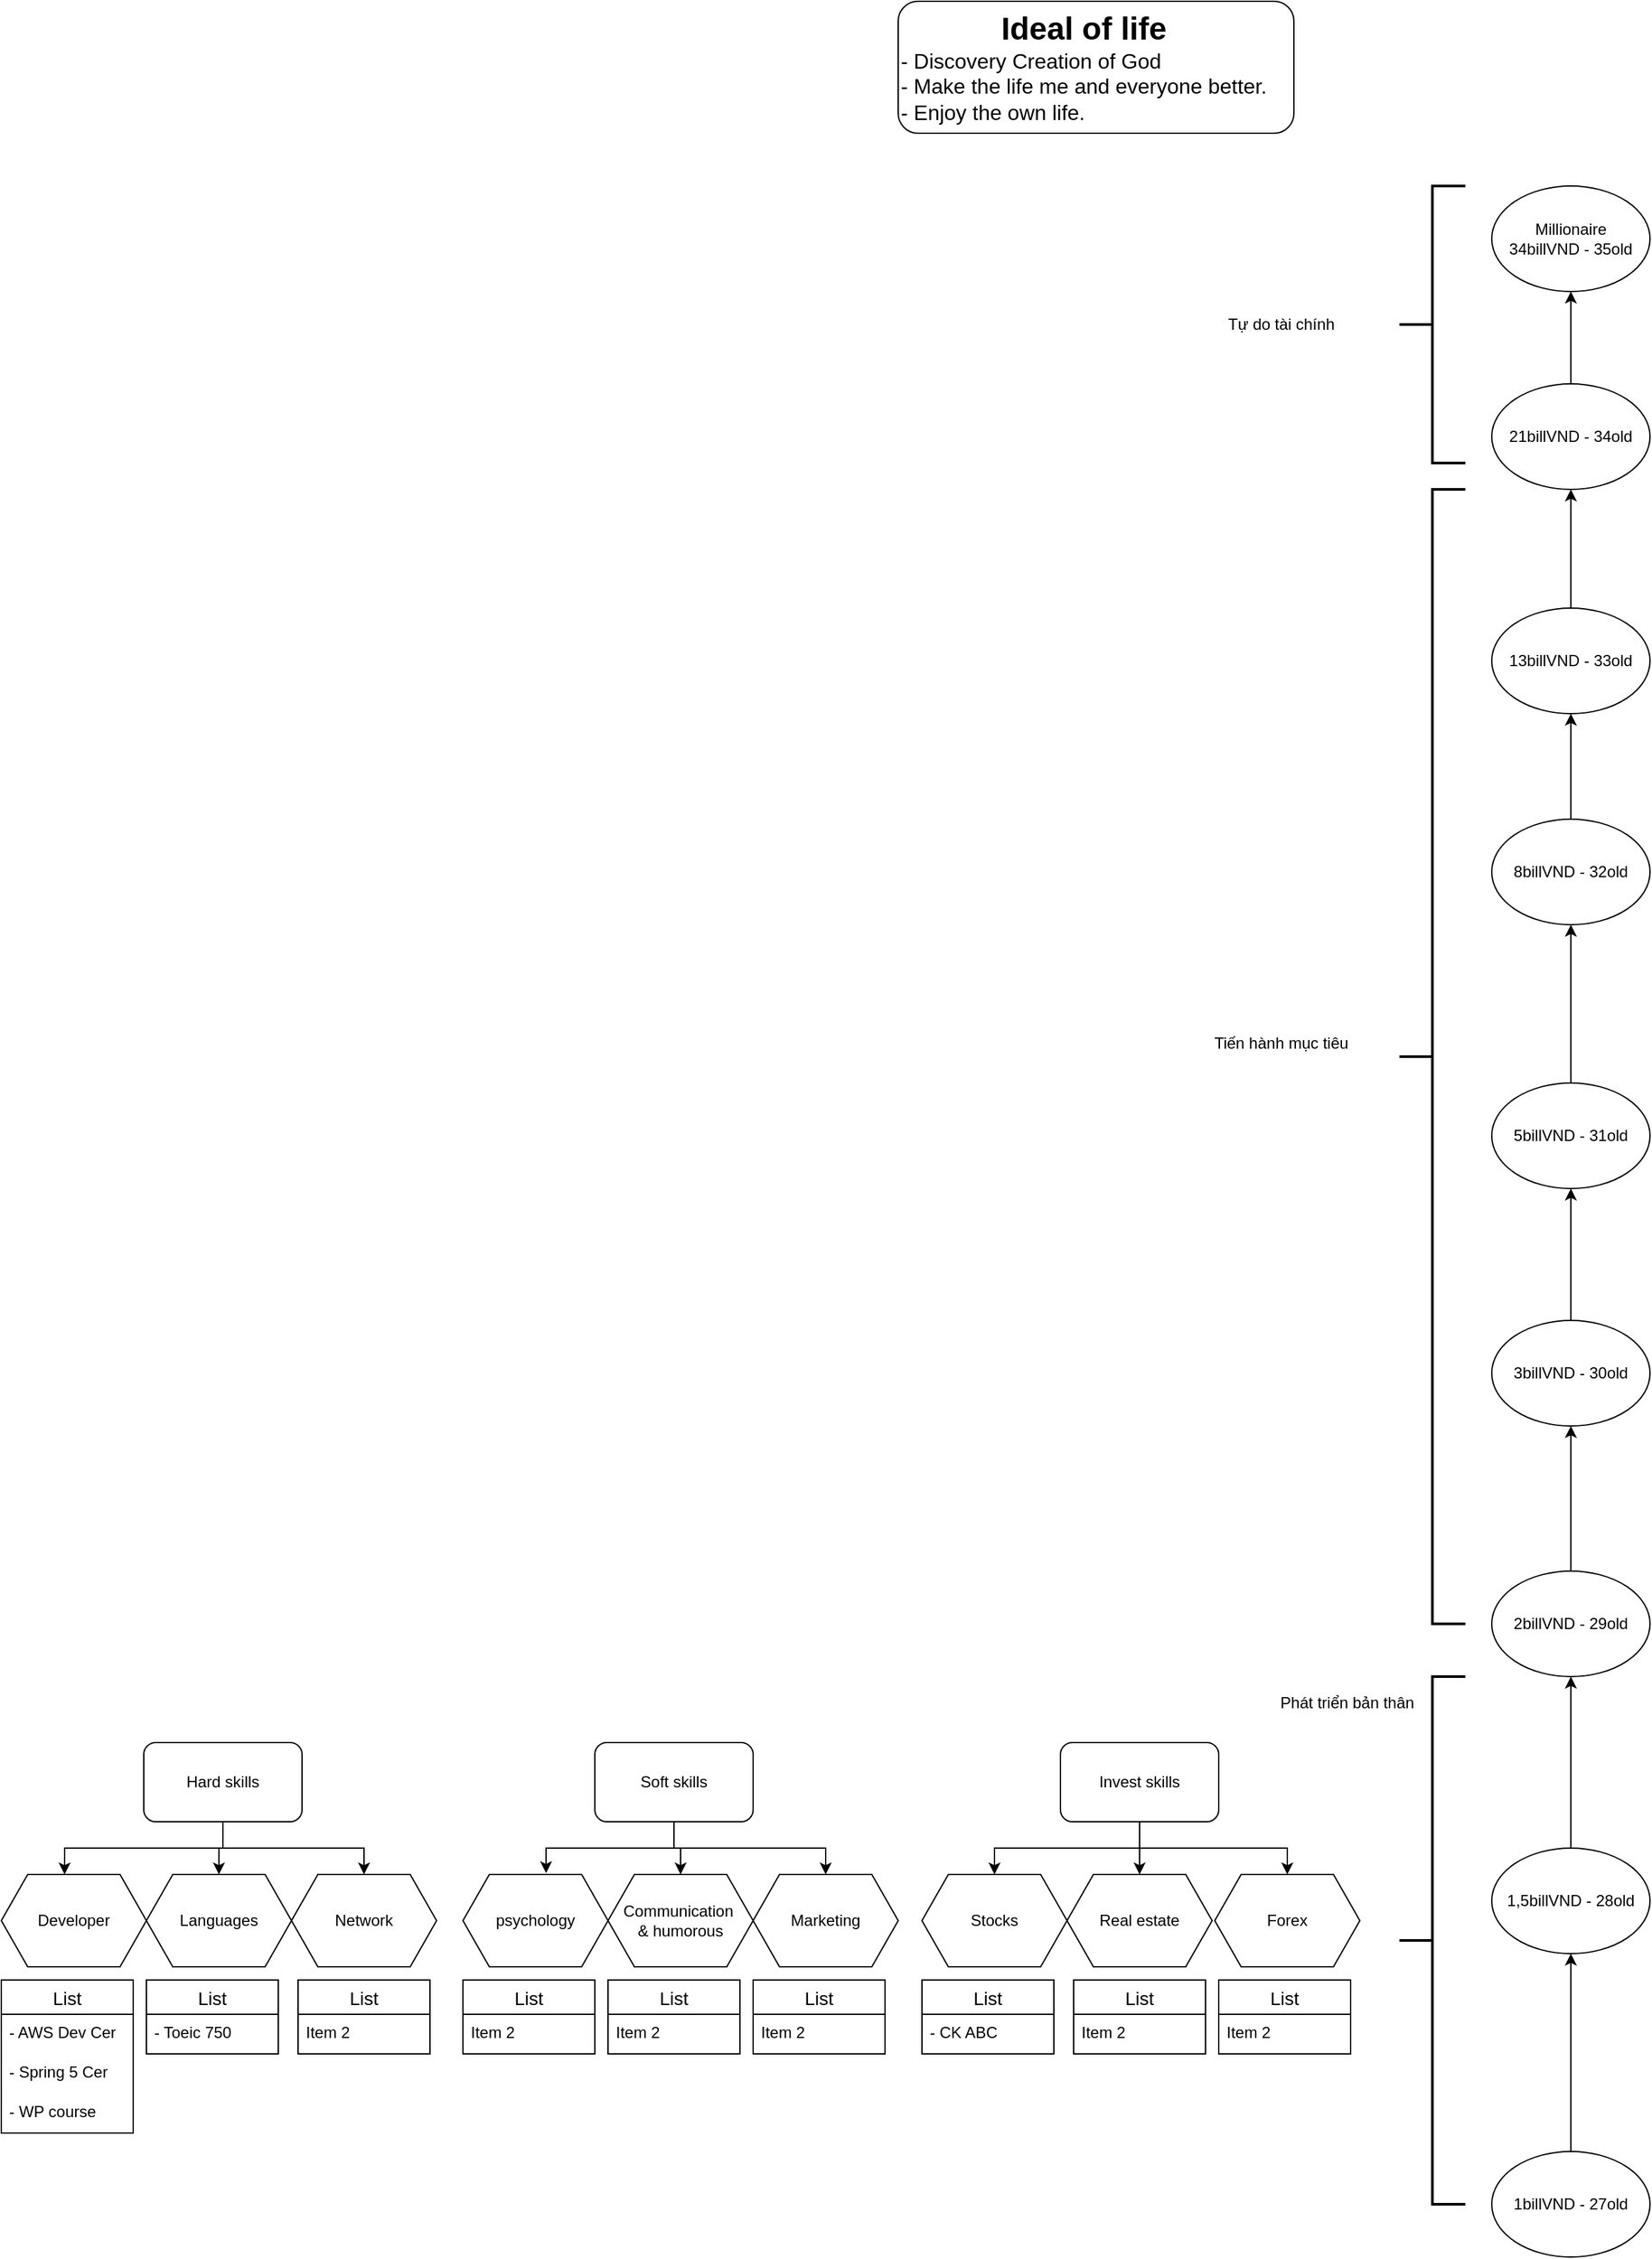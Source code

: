 <mxfile version="14.6.6" type="github" pages="2">
  <diagram id="gW_calxM-Kp5jBUy8_C1" name="Page-1">
    <mxGraphModel dx="1872" dy="1845" grid="1" gridSize="10" guides="1" tooltips="1" connect="1" arrows="1" fold="1" page="1" pageScale="1" pageWidth="850" pageHeight="1100" math="0" shadow="0">
      <root>
        <mxCell id="0" />
        <mxCell id="1" parent="0" />
        <mxCell id="mc1ASCWkfGMf-g2oXGQY-8" style="edgeStyle=orthogonalEdgeStyle;rounded=0;orthogonalLoop=1;jettySize=auto;html=1;entryX=0.5;entryY=1;entryDx=0;entryDy=0;" edge="1" parent="1" source="oKmpM_-blrush981I6kC-2" target="oKmpM_-blrush981I6kC-6">
          <mxGeometry relative="1" as="geometry" />
        </mxCell>
        <mxCell id="oKmpM_-blrush981I6kC-2" value="5billVND - 31old" style="ellipse;whiteSpace=wrap;html=1;" vertex="1" parent="1">
          <mxGeometry x="720" y="420" width="120" height="80" as="geometry" />
        </mxCell>
        <mxCell id="mc1ASCWkfGMf-g2oXGQY-3" style="edgeStyle=orthogonalEdgeStyle;rounded=0;orthogonalLoop=1;jettySize=auto;html=1;entryX=0.5;entryY=1;entryDx=0;entryDy=0;" edge="1" parent="1" source="oKmpM_-blrush981I6kC-3" target="oKmpM_-blrush981I6kC-9">
          <mxGeometry relative="1" as="geometry" />
        </mxCell>
        <mxCell id="oKmpM_-blrush981I6kC-3" value="1,5billVND - 28old" style="ellipse;whiteSpace=wrap;html=1;" vertex="1" parent="1">
          <mxGeometry x="720" y="1000" width="120" height="80" as="geometry" />
        </mxCell>
        <mxCell id="mc1ASCWkfGMf-g2oXGQY-1" style="edgeStyle=orthogonalEdgeStyle;rounded=0;orthogonalLoop=1;jettySize=auto;html=1;entryX=0.5;entryY=1;entryDx=0;entryDy=0;" edge="1" parent="1" source="oKmpM_-blrush981I6kC-4" target="oKmpM_-blrush981I6kC-3">
          <mxGeometry relative="1" as="geometry" />
        </mxCell>
        <mxCell id="oKmpM_-blrush981I6kC-4" value="1billVND - 27old" style="ellipse;whiteSpace=wrap;html=1;" vertex="1" parent="1">
          <mxGeometry x="720" y="1230" width="120" height="80" as="geometry" />
        </mxCell>
        <mxCell id="mc1ASCWkfGMf-g2oXGQY-9" style="edgeStyle=orthogonalEdgeStyle;rounded=0;orthogonalLoop=1;jettySize=auto;html=1;entryX=0.5;entryY=1;entryDx=0;entryDy=0;" edge="1" parent="1" source="oKmpM_-blrush981I6kC-6" target="ZL0PZzg5geM1Dmpa5Jqa-1">
          <mxGeometry relative="1" as="geometry" />
        </mxCell>
        <mxCell id="oKmpM_-blrush981I6kC-6" value="8billVND - 32old" style="ellipse;whiteSpace=wrap;html=1;" vertex="1" parent="1">
          <mxGeometry x="720" y="220" width="120" height="80" as="geometry" />
        </mxCell>
        <mxCell id="oKmpM_-blrush981I6kC-7" value="Millionaire&lt;br&gt;34billVND - 35old" style="ellipse;whiteSpace=wrap;html=1;" vertex="1" parent="1">
          <mxGeometry x="720" y="-260" width="120" height="80" as="geometry" />
        </mxCell>
        <mxCell id="mc1ASCWkfGMf-g2oXGQY-7" style="edgeStyle=orthogonalEdgeStyle;rounded=0;orthogonalLoop=1;jettySize=auto;html=1;entryX=0.5;entryY=1;entryDx=0;entryDy=0;" edge="1" parent="1" source="oKmpM_-blrush981I6kC-8" target="oKmpM_-blrush981I6kC-2">
          <mxGeometry relative="1" as="geometry" />
        </mxCell>
        <mxCell id="oKmpM_-blrush981I6kC-8" value="3billVND - 30old" style="ellipse;whiteSpace=wrap;html=1;" vertex="1" parent="1">
          <mxGeometry x="720" y="600" width="120" height="80" as="geometry" />
        </mxCell>
        <mxCell id="mc1ASCWkfGMf-g2oXGQY-6" style="edgeStyle=orthogonalEdgeStyle;rounded=0;orthogonalLoop=1;jettySize=auto;html=1;entryX=0.5;entryY=1;entryDx=0;entryDy=0;" edge="1" parent="1" source="oKmpM_-blrush981I6kC-9" target="oKmpM_-blrush981I6kC-8">
          <mxGeometry relative="1" as="geometry" />
        </mxCell>
        <mxCell id="oKmpM_-blrush981I6kC-9" value="2billVND - 29old" style="ellipse;whiteSpace=wrap;html=1;" vertex="1" parent="1">
          <mxGeometry x="720" y="790" width="120" height="80" as="geometry" />
        </mxCell>
        <mxCell id="oKmpM_-blrush981I6kC-10" value="&lt;div style=&quot;text-align: center&quot;&gt;&lt;span&gt;&lt;b&gt;&lt;font style=&quot;font-size: 24px&quot;&gt;Ideal of life&lt;/font&gt;&lt;/b&gt;&lt;/span&gt;&lt;/div&gt;&lt;font size=&quot;3&quot;&gt;&lt;font&gt;- Discovery Creation of God&lt;/font&gt;&lt;br&gt;- Make the life me and everyone better.&lt;br&gt;- Enjoy the own life.&lt;/font&gt;" style="rounded=1;whiteSpace=wrap;html=1;align=left;" vertex="1" parent="1">
          <mxGeometry x="270" y="-400" width="300" height="100" as="geometry" />
        </mxCell>
        <mxCell id="mc1ASCWkfGMf-g2oXGQY-10" style="edgeStyle=orthogonalEdgeStyle;rounded=0;orthogonalLoop=1;jettySize=auto;html=1;entryX=0.5;entryY=1;entryDx=0;entryDy=0;" edge="1" parent="1" source="ZL0PZzg5geM1Dmpa5Jqa-1" target="ZL0PZzg5geM1Dmpa5Jqa-2">
          <mxGeometry relative="1" as="geometry" />
        </mxCell>
        <mxCell id="ZL0PZzg5geM1Dmpa5Jqa-1" value="13billVND - 33old" style="ellipse;whiteSpace=wrap;html=1;" vertex="1" parent="1">
          <mxGeometry x="720" y="60" width="120" height="80" as="geometry" />
        </mxCell>
        <mxCell id="mc1ASCWkfGMf-g2oXGQY-13" style="edgeStyle=orthogonalEdgeStyle;rounded=0;orthogonalLoop=1;jettySize=auto;html=1;entryX=0.5;entryY=1;entryDx=0;entryDy=0;" edge="1" parent="1" source="ZL0PZzg5geM1Dmpa5Jqa-2" target="oKmpM_-blrush981I6kC-7">
          <mxGeometry relative="1" as="geometry" />
        </mxCell>
        <mxCell id="ZL0PZzg5geM1Dmpa5Jqa-2" value="21billVND - 34old" style="ellipse;whiteSpace=wrap;html=1;" vertex="1" parent="1">
          <mxGeometry x="720" y="-110" width="120" height="80" as="geometry" />
        </mxCell>
        <mxCell id="mc1ASCWkfGMf-g2oXGQY-4" value="" style="strokeWidth=2;html=1;shape=mxgraph.flowchart.annotation_2;align=left;labelPosition=right;pointerEvents=1;" vertex="1" parent="1">
          <mxGeometry x="650" y="870" width="50" height="400" as="geometry" />
        </mxCell>
        <mxCell id="mc1ASCWkfGMf-g2oXGQY-5" value="Phát triển bản thân" style="text;html=1;align=center;verticalAlign=middle;resizable=0;points=[];autosize=1;strokeColor=none;" vertex="1" parent="1">
          <mxGeometry x="550" y="880" width="120" height="20" as="geometry" />
        </mxCell>
        <mxCell id="mc1ASCWkfGMf-g2oXGQY-11" value="" style="strokeWidth=2;html=1;shape=mxgraph.flowchart.annotation_2;align=left;labelPosition=right;pointerEvents=1;" vertex="1" parent="1">
          <mxGeometry x="650" y="-30" width="50" height="860" as="geometry" />
        </mxCell>
        <mxCell id="mc1ASCWkfGMf-g2oXGQY-12" value="" style="strokeWidth=2;html=1;shape=mxgraph.flowchart.annotation_2;align=left;labelPosition=right;pointerEvents=1;" vertex="1" parent="1">
          <mxGeometry x="650" y="-260" width="50" height="210" as="geometry" />
        </mxCell>
        <mxCell id="mc1ASCWkfGMf-g2oXGQY-14" value="Tiến hành mục tiêu" style="text;html=1;align=center;verticalAlign=middle;resizable=0;points=[];autosize=1;strokeColor=none;" vertex="1" parent="1">
          <mxGeometry x="500" y="380" width="120" height="20" as="geometry" />
        </mxCell>
        <mxCell id="mc1ASCWkfGMf-g2oXGQY-15" value="Tự do tài chính" style="text;html=1;align=center;verticalAlign=middle;resizable=0;points=[];autosize=1;strokeColor=none;" vertex="1" parent="1">
          <mxGeometry x="510" y="-165" width="100" height="20" as="geometry" />
        </mxCell>
        <mxCell id="oP60dz6vaHqrxQelU9pp-49" style="edgeStyle=orthogonalEdgeStyle;rounded=0;orthogonalLoop=1;jettySize=auto;html=1;exitX=0.5;exitY=1;exitDx=0;exitDy=0;entryX=0.436;entryY=0;entryDx=0;entryDy=0;entryPerimeter=0;" edge="1" parent="1" source="S5jVcND6Acp9v8LCuAhC-2" target="oP60dz6vaHqrxQelU9pp-1">
          <mxGeometry relative="1" as="geometry" />
        </mxCell>
        <mxCell id="oP60dz6vaHqrxQelU9pp-50" value="" style="edgeStyle=orthogonalEdgeStyle;rounded=0;orthogonalLoop=1;jettySize=auto;html=1;" edge="1" parent="1" source="S5jVcND6Acp9v8LCuAhC-2" target="oP60dz6vaHqrxQelU9pp-3">
          <mxGeometry relative="1" as="geometry" />
        </mxCell>
        <mxCell id="oP60dz6vaHqrxQelU9pp-51" style="edgeStyle=orthogonalEdgeStyle;rounded=0;orthogonalLoop=1;jettySize=auto;html=1;exitX=0.5;exitY=1;exitDx=0;exitDy=0;entryX=0.5;entryY=0;entryDx=0;entryDy=0;" edge="1" parent="1" source="S5jVcND6Acp9v8LCuAhC-2" target="oP60dz6vaHqrxQelU9pp-10">
          <mxGeometry relative="1" as="geometry" />
        </mxCell>
        <mxCell id="S5jVcND6Acp9v8LCuAhC-2" value="Hard skills" style="rounded=1;whiteSpace=wrap;html=1;" vertex="1" parent="1">
          <mxGeometry x="-302" y="920" width="120" height="60" as="geometry" />
        </mxCell>
        <mxCell id="oP60dz6vaHqrxQelU9pp-52" style="edgeStyle=orthogonalEdgeStyle;rounded=0;orthogonalLoop=1;jettySize=auto;html=1;exitX=0.5;exitY=1;exitDx=0;exitDy=0;entryX=0.573;entryY=-0.014;entryDx=0;entryDy=0;entryPerimeter=0;" edge="1" parent="1" source="S5jVcND6Acp9v8LCuAhC-3" target="oP60dz6vaHqrxQelU9pp-8">
          <mxGeometry relative="1" as="geometry" />
        </mxCell>
        <mxCell id="oP60dz6vaHqrxQelU9pp-53" value="" style="edgeStyle=orthogonalEdgeStyle;rounded=0;orthogonalLoop=1;jettySize=auto;html=1;" edge="1" parent="1" source="S5jVcND6Acp9v8LCuAhC-3" target="oP60dz6vaHqrxQelU9pp-7">
          <mxGeometry relative="1" as="geometry" />
        </mxCell>
        <mxCell id="oP60dz6vaHqrxQelU9pp-54" style="edgeStyle=orthogonalEdgeStyle;rounded=0;orthogonalLoop=1;jettySize=auto;html=1;entryX=0.5;entryY=0;entryDx=0;entryDy=0;" edge="1" parent="1" source="S5jVcND6Acp9v8LCuAhC-3" target="oP60dz6vaHqrxQelU9pp-9">
          <mxGeometry relative="1" as="geometry" />
        </mxCell>
        <mxCell id="S5jVcND6Acp9v8LCuAhC-3" value="Soft skills" style="rounded=1;whiteSpace=wrap;html=1;" vertex="1" parent="1">
          <mxGeometry x="40" y="920" width="120" height="60" as="geometry" />
        </mxCell>
        <mxCell id="oP60dz6vaHqrxQelU9pp-55" style="edgeStyle=orthogonalEdgeStyle;rounded=0;orthogonalLoop=1;jettySize=auto;html=1;exitX=0.5;exitY=1;exitDx=0;exitDy=0;entryX=0.5;entryY=0;entryDx=0;entryDy=0;" edge="1" parent="1" source="S5jVcND6Acp9v8LCuAhC-4" target="oP60dz6vaHqrxQelU9pp-6">
          <mxGeometry relative="1" as="geometry" />
        </mxCell>
        <mxCell id="oP60dz6vaHqrxQelU9pp-56" value="" style="edgeStyle=orthogonalEdgeStyle;rounded=0;orthogonalLoop=1;jettySize=auto;html=1;" edge="1" parent="1" source="S5jVcND6Acp9v8LCuAhC-4" target="oP60dz6vaHqrxQelU9pp-5">
          <mxGeometry relative="1" as="geometry" />
        </mxCell>
        <mxCell id="oP60dz6vaHqrxQelU9pp-57" style="edgeStyle=orthogonalEdgeStyle;rounded=0;orthogonalLoop=1;jettySize=auto;html=1;exitX=0.5;exitY=1;exitDx=0;exitDy=0;entryX=0.5;entryY=0;entryDx=0;entryDy=0;" edge="1" parent="1" source="S5jVcND6Acp9v8LCuAhC-4" target="oP60dz6vaHqrxQelU9pp-11">
          <mxGeometry relative="1" as="geometry" />
        </mxCell>
        <mxCell id="S5jVcND6Acp9v8LCuAhC-4" value="Invest skills" style="rounded=1;whiteSpace=wrap;html=1;" vertex="1" parent="1">
          <mxGeometry x="393" y="920" width="120" height="60" as="geometry" />
        </mxCell>
        <mxCell id="oP60dz6vaHqrxQelU9pp-1" value="Developer" style="shape=hexagon;perimeter=hexagonPerimeter2;whiteSpace=wrap;html=1;fixedSize=1;" vertex="1" parent="1">
          <mxGeometry x="-410" y="1020" width="110" height="70" as="geometry" />
        </mxCell>
        <mxCell id="oP60dz6vaHqrxQelU9pp-3" value="Languages" style="shape=hexagon;perimeter=hexagonPerimeter2;whiteSpace=wrap;html=1;fixedSize=1;" vertex="1" parent="1">
          <mxGeometry x="-300" y="1020" width="110" height="70" as="geometry" />
        </mxCell>
        <mxCell id="oP60dz6vaHqrxQelU9pp-5" value="Real estate" style="shape=hexagon;perimeter=hexagonPerimeter2;whiteSpace=wrap;html=1;fixedSize=1;" vertex="1" parent="1">
          <mxGeometry x="398" y="1020" width="110" height="70" as="geometry" />
        </mxCell>
        <mxCell id="oP60dz6vaHqrxQelU9pp-6" value="Stocks" style="shape=hexagon;perimeter=hexagonPerimeter2;whiteSpace=wrap;html=1;fixedSize=1;" vertex="1" parent="1">
          <mxGeometry x="288" y="1020" width="110" height="70" as="geometry" />
        </mxCell>
        <mxCell id="oP60dz6vaHqrxQelU9pp-7" value="Communication&amp;nbsp;&lt;br&gt;&amp;amp; humorous" style="shape=hexagon;perimeter=hexagonPerimeter2;whiteSpace=wrap;html=1;fixedSize=1;" vertex="1" parent="1">
          <mxGeometry x="50" y="1020" width="110" height="70" as="geometry" />
        </mxCell>
        <mxCell id="oP60dz6vaHqrxQelU9pp-8" value="psychology" style="shape=hexagon;perimeter=hexagonPerimeter2;whiteSpace=wrap;html=1;fixedSize=1;" vertex="1" parent="1">
          <mxGeometry x="-60" y="1020" width="110" height="70" as="geometry" />
        </mxCell>
        <mxCell id="oP60dz6vaHqrxQelU9pp-9" value="Marketing" style="shape=hexagon;perimeter=hexagonPerimeter2;whiteSpace=wrap;html=1;fixedSize=1;" vertex="1" parent="1">
          <mxGeometry x="160" y="1020" width="110" height="70" as="geometry" />
        </mxCell>
        <mxCell id="oP60dz6vaHqrxQelU9pp-10" value="Network" style="shape=hexagon;perimeter=hexagonPerimeter2;whiteSpace=wrap;html=1;fixedSize=1;" vertex="1" parent="1">
          <mxGeometry x="-190" y="1020" width="110" height="70" as="geometry" />
        </mxCell>
        <mxCell id="oP60dz6vaHqrxQelU9pp-11" value="Forex" style="shape=hexagon;perimeter=hexagonPerimeter2;whiteSpace=wrap;html=1;fixedSize=1;" vertex="1" parent="1">
          <mxGeometry x="510" y="1020" width="110" height="70" as="geometry" />
        </mxCell>
        <mxCell id="oP60dz6vaHqrxQelU9pp-12" value="List" style="swimlane;fontStyle=0;childLayout=stackLayout;horizontal=1;startSize=26;horizontalStack=0;resizeParent=1;resizeParentMax=0;resizeLast=0;collapsible=1;marginBottom=0;align=center;fontSize=14;" vertex="1" parent="1">
          <mxGeometry x="-410" y="1100" width="100" height="116" as="geometry" />
        </mxCell>
        <mxCell id="oP60dz6vaHqrxQelU9pp-13" value="- AWS Dev Cer" style="text;strokeColor=none;fillColor=none;spacingLeft=4;spacingRight=4;overflow=hidden;rotatable=0;points=[[0,0.5],[1,0.5]];portConstraint=eastwest;fontSize=12;" vertex="1" parent="oP60dz6vaHqrxQelU9pp-12">
          <mxGeometry y="26" width="100" height="30" as="geometry" />
        </mxCell>
        <mxCell id="oP60dz6vaHqrxQelU9pp-14" value="- Spring 5 Cer" style="text;strokeColor=none;fillColor=none;spacingLeft=4;spacingRight=4;overflow=hidden;rotatable=0;points=[[0,0.5],[1,0.5]];portConstraint=eastwest;fontSize=12;" vertex="1" parent="oP60dz6vaHqrxQelU9pp-12">
          <mxGeometry y="56" width="100" height="30" as="geometry" />
        </mxCell>
        <mxCell id="oP60dz6vaHqrxQelU9pp-16" value="- WP course" style="text;strokeColor=none;fillColor=none;spacingLeft=4;spacingRight=4;overflow=hidden;rotatable=0;points=[[0,0.5],[1,0.5]];portConstraint=eastwest;fontSize=12;" vertex="1" parent="oP60dz6vaHqrxQelU9pp-12">
          <mxGeometry y="86" width="100" height="30" as="geometry" />
        </mxCell>
        <mxCell id="oP60dz6vaHqrxQelU9pp-17" value="List" style="swimlane;fontStyle=0;childLayout=stackLayout;horizontal=1;startSize=26;horizontalStack=0;resizeParent=1;resizeParentMax=0;resizeLast=0;collapsible=1;marginBottom=0;align=center;fontSize=14;" vertex="1" parent="1">
          <mxGeometry x="-300" y="1100" width="100" height="56" as="geometry" />
        </mxCell>
        <mxCell id="oP60dz6vaHqrxQelU9pp-20" value="- Toeic 750" style="text;strokeColor=none;fillColor=none;spacingLeft=4;spacingRight=4;overflow=hidden;rotatable=0;points=[[0,0.5],[1,0.5]];portConstraint=eastwest;fontSize=12;" vertex="1" parent="oP60dz6vaHqrxQelU9pp-17">
          <mxGeometry y="26" width="100" height="30" as="geometry" />
        </mxCell>
        <mxCell id="oP60dz6vaHqrxQelU9pp-21" value="List" style="swimlane;fontStyle=0;childLayout=stackLayout;horizontal=1;startSize=26;horizontalStack=0;resizeParent=1;resizeParentMax=0;resizeLast=0;collapsible=1;marginBottom=0;align=center;fontSize=14;" vertex="1" parent="1">
          <mxGeometry x="513" y="1100" width="100" height="56" as="geometry" />
        </mxCell>
        <mxCell id="oP60dz6vaHqrxQelU9pp-24" value="Item 2" style="text;strokeColor=none;fillColor=none;spacingLeft=4;spacingRight=4;overflow=hidden;rotatable=0;points=[[0,0.5],[1,0.5]];portConstraint=eastwest;fontSize=12;" vertex="1" parent="oP60dz6vaHqrxQelU9pp-21">
          <mxGeometry y="26" width="100" height="30" as="geometry" />
        </mxCell>
        <mxCell id="oP60dz6vaHqrxQelU9pp-25" value="List" style="swimlane;fontStyle=0;childLayout=stackLayout;horizontal=1;startSize=26;horizontalStack=0;resizeParent=1;resizeParentMax=0;resizeLast=0;collapsible=1;marginBottom=0;align=center;fontSize=14;" vertex="1" parent="1">
          <mxGeometry x="403" y="1100" width="100" height="56" as="geometry" />
        </mxCell>
        <mxCell id="oP60dz6vaHqrxQelU9pp-28" value="Item 2" style="text;strokeColor=none;fillColor=none;spacingLeft=4;spacingRight=4;overflow=hidden;rotatable=0;points=[[0,0.5],[1,0.5]];portConstraint=eastwest;fontSize=12;" vertex="1" parent="oP60dz6vaHqrxQelU9pp-25">
          <mxGeometry y="26" width="100" height="30" as="geometry" />
        </mxCell>
        <mxCell id="oP60dz6vaHqrxQelU9pp-29" value="List" style="swimlane;fontStyle=0;childLayout=stackLayout;horizontal=1;startSize=26;horizontalStack=0;resizeParent=1;resizeParentMax=0;resizeLast=0;collapsible=1;marginBottom=0;align=center;fontSize=14;" vertex="1" parent="1">
          <mxGeometry x="-185" y="1100" width="100" height="56" as="geometry" />
        </mxCell>
        <mxCell id="oP60dz6vaHqrxQelU9pp-32" value="Item 2" style="text;strokeColor=none;fillColor=none;spacingLeft=4;spacingRight=4;overflow=hidden;rotatable=0;points=[[0,0.5],[1,0.5]];portConstraint=eastwest;fontSize=12;" vertex="1" parent="oP60dz6vaHqrxQelU9pp-29">
          <mxGeometry y="26" width="100" height="30" as="geometry" />
        </mxCell>
        <mxCell id="oP60dz6vaHqrxQelU9pp-33" value="List" style="swimlane;fontStyle=0;childLayout=stackLayout;horizontal=1;startSize=26;horizontalStack=0;resizeParent=1;resizeParentMax=0;resizeLast=0;collapsible=1;marginBottom=0;align=center;fontSize=14;" vertex="1" parent="1">
          <mxGeometry x="-60" y="1100" width="100" height="56" as="geometry" />
        </mxCell>
        <mxCell id="oP60dz6vaHqrxQelU9pp-36" value="Item 2" style="text;strokeColor=none;fillColor=none;spacingLeft=4;spacingRight=4;overflow=hidden;rotatable=0;points=[[0,0.5],[1,0.5]];portConstraint=eastwest;fontSize=12;" vertex="1" parent="oP60dz6vaHqrxQelU9pp-33">
          <mxGeometry y="26" width="100" height="30" as="geometry" />
        </mxCell>
        <mxCell id="oP60dz6vaHqrxQelU9pp-37" value="List" style="swimlane;fontStyle=0;childLayout=stackLayout;horizontal=1;startSize=26;horizontalStack=0;resizeParent=1;resizeParentMax=0;resizeLast=0;collapsible=1;marginBottom=0;align=center;fontSize=14;" vertex="1" parent="1">
          <mxGeometry x="50" y="1100" width="100" height="56" as="geometry" />
        </mxCell>
        <mxCell id="oP60dz6vaHqrxQelU9pp-40" value="Item 2" style="text;strokeColor=none;fillColor=none;spacingLeft=4;spacingRight=4;overflow=hidden;rotatable=0;points=[[0,0.5],[1,0.5]];portConstraint=eastwest;fontSize=12;" vertex="1" parent="oP60dz6vaHqrxQelU9pp-37">
          <mxGeometry y="26" width="100" height="30" as="geometry" />
        </mxCell>
        <mxCell id="oP60dz6vaHqrxQelU9pp-41" value="List" style="swimlane;fontStyle=0;childLayout=stackLayout;horizontal=1;startSize=26;horizontalStack=0;resizeParent=1;resizeParentMax=0;resizeLast=0;collapsible=1;marginBottom=0;align=center;fontSize=14;" vertex="1" parent="1">
          <mxGeometry x="160" y="1100" width="100" height="56" as="geometry" />
        </mxCell>
        <mxCell id="oP60dz6vaHqrxQelU9pp-44" value="Item 2" style="text;strokeColor=none;fillColor=none;spacingLeft=4;spacingRight=4;overflow=hidden;rotatable=0;points=[[0,0.5],[1,0.5]];portConstraint=eastwest;fontSize=12;" vertex="1" parent="oP60dz6vaHqrxQelU9pp-41">
          <mxGeometry y="26" width="100" height="30" as="geometry" />
        </mxCell>
        <mxCell id="oP60dz6vaHqrxQelU9pp-45" value="List" style="swimlane;fontStyle=0;childLayout=stackLayout;horizontal=1;startSize=26;horizontalStack=0;resizeParent=1;resizeParentMax=0;resizeLast=0;collapsible=1;marginBottom=0;align=center;fontSize=14;" vertex="1" parent="1">
          <mxGeometry x="288" y="1100" width="100" height="56" as="geometry" />
        </mxCell>
        <mxCell id="oP60dz6vaHqrxQelU9pp-48" value="- CK ABC" style="text;strokeColor=none;fillColor=none;spacingLeft=4;spacingRight=4;overflow=hidden;rotatable=0;points=[[0,0.5],[1,0.5]];portConstraint=eastwest;fontSize=12;" vertex="1" parent="oP60dz6vaHqrxQelU9pp-45">
          <mxGeometry y="26" width="100" height="30" as="geometry" />
        </mxCell>
      </root>
    </mxGraphModel>
  </diagram>
  <diagram id="IhKAoPoE0tZihIorcKFJ" name="Page-2">
    <mxGraphModel dx="1872" dy="745" grid="1" gridSize="10" guides="1" tooltips="1" connect="1" arrows="1" fold="1" page="1" pageScale="1" pageWidth="850" pageHeight="1100" math="0" shadow="0">
      <root>
        <mxCell id="oIVjYY7uEm0dZzIf-1jH-0" />
        <mxCell id="oIVjYY7uEm0dZzIf-1jH-1" parent="oIVjYY7uEm0dZzIf-1jH-0" />
        <mxCell id="oIVjYY7uEm0dZzIf-1jH-11" style="edgeStyle=orthogonalEdgeStyle;rounded=0;orthogonalLoop=1;jettySize=auto;html=1;entryX=0.5;entryY=1;entryDx=0;entryDy=0;" edge="1" parent="oIVjYY7uEm0dZzIf-1jH-1" source="oIVjYY7uEm0dZzIf-1jH-2" target="oIVjYY7uEm0dZzIf-1jH-5">
          <mxGeometry relative="1" as="geometry" />
        </mxCell>
        <mxCell id="oIVjYY7uEm0dZzIf-1jH-12" style="edgeStyle=orthogonalEdgeStyle;rounded=0;orthogonalLoop=1;jettySize=auto;html=1;entryX=0;entryY=0.5;entryDx=0;entryDy=0;" edge="1" parent="oIVjYY7uEm0dZzIf-1jH-1" source="oIVjYY7uEm0dZzIf-1jH-2" target="oIVjYY7uEm0dZzIf-1jH-3">
          <mxGeometry relative="1" as="geometry" />
        </mxCell>
        <mxCell id="oIVjYY7uEm0dZzIf-1jH-14" style="edgeStyle=orthogonalEdgeStyle;rounded=0;orthogonalLoop=1;jettySize=auto;html=1;" edge="1" parent="oIVjYY7uEm0dZzIf-1jH-1" source="oIVjYY7uEm0dZzIf-1jH-2" target="oIVjYY7uEm0dZzIf-1jH-9">
          <mxGeometry relative="1" as="geometry" />
        </mxCell>
        <mxCell id="oIVjYY7uEm0dZzIf-1jH-15" style="edgeStyle=orthogonalEdgeStyle;rounded=0;orthogonalLoop=1;jettySize=auto;html=1;entryX=1;entryY=0.5;entryDx=0;entryDy=0;" edge="1" parent="oIVjYY7uEm0dZzIf-1jH-1" source="oIVjYY7uEm0dZzIf-1jH-2" target="oIVjYY7uEm0dZzIf-1jH-7">
          <mxGeometry relative="1" as="geometry" />
        </mxCell>
        <mxCell id="oIVjYY7uEm0dZzIf-1jH-2" value="Bánh xe cuộc đời" style="ellipse;whiteSpace=wrap;html=1;aspect=fixed;" vertex="1" parent="oIVjYY7uEm0dZzIf-1jH-1">
          <mxGeometry x="400" y="360" width="80" height="80" as="geometry" />
        </mxCell>
        <mxCell id="oIVjYY7uEm0dZzIf-1jH-3" value="Phát triển bản thân" style="ellipse;whiteSpace=wrap;html=1;" vertex="1" parent="oIVjYY7uEm0dZzIf-1jH-1">
          <mxGeometry x="680" y="360" width="120" height="80" as="geometry" />
        </mxCell>
        <mxCell id="oIVjYY7uEm0dZzIf-1jH-4" value="Sức khỏe" style="ellipse;whiteSpace=wrap;html=1;" vertex="1" parent="oIVjYY7uEm0dZzIf-1jH-1">
          <mxGeometry x="600" y="180" width="120" height="80" as="geometry" />
        </mxCell>
        <mxCell id="oIVjYY7uEm0dZzIf-1jH-5" value="Tâm Linh" style="ellipse;whiteSpace=wrap;html=1;" vertex="1" parent="oIVjYY7uEm0dZzIf-1jH-1">
          <mxGeometry x="380" y="120" width="120" height="80" as="geometry" />
        </mxCell>
        <mxCell id="oIVjYY7uEm0dZzIf-1jH-6" value="Tài chính" style="ellipse;whiteSpace=wrap;html=1;" vertex="1" parent="oIVjYY7uEm0dZzIf-1jH-1">
          <mxGeometry x="160" y="180" width="120" height="80" as="geometry" />
        </mxCell>
        <mxCell id="oIVjYY7uEm0dZzIf-1jH-7" value="Chia Sẻ" style="ellipse;whiteSpace=wrap;html=1;" vertex="1" parent="oIVjYY7uEm0dZzIf-1jH-1">
          <mxGeometry x="80" y="360" width="120" height="80" as="geometry" />
        </mxCell>
        <mxCell id="oIVjYY7uEm0dZzIf-1jH-8" value="Quan hệ" style="ellipse;whiteSpace=wrap;html=1;" vertex="1" parent="oIVjYY7uEm0dZzIf-1jH-1">
          <mxGeometry x="160" y="530" width="120" height="80" as="geometry" />
        </mxCell>
        <mxCell id="oIVjYY7uEm0dZzIf-1jH-9" value="Giải trí" style="ellipse;whiteSpace=wrap;html=1;" vertex="1" parent="oIVjYY7uEm0dZzIf-1jH-1">
          <mxGeometry x="380" y="600" width="120" height="80" as="geometry" />
        </mxCell>
        <mxCell id="oIVjYY7uEm0dZzIf-1jH-10" value="Sự nghiệp" style="ellipse;whiteSpace=wrap;html=1;" vertex="1" parent="oIVjYY7uEm0dZzIf-1jH-1">
          <mxGeometry x="600" y="530" width="120" height="80" as="geometry" />
        </mxCell>
        <mxCell id="oIVjYY7uEm0dZzIf-1jH-16" value="" style="endArrow=classic;html=1;exitX=1;exitY=0;exitDx=0;exitDy=0;entryX=0;entryY=1;entryDx=0;entryDy=0;" edge="1" parent="oIVjYY7uEm0dZzIf-1jH-1" source="oIVjYY7uEm0dZzIf-1jH-2" target="oIVjYY7uEm0dZzIf-1jH-4">
          <mxGeometry width="50" height="50" relative="1" as="geometry">
            <mxPoint x="510" y="340" as="sourcePoint" />
            <mxPoint x="560" y="290" as="targetPoint" />
          </mxGeometry>
        </mxCell>
        <mxCell id="oIVjYY7uEm0dZzIf-1jH-17" value="" style="endArrow=classic;html=1;exitX=1;exitY=1;exitDx=0;exitDy=0;entryX=0;entryY=0;entryDx=0;entryDy=0;" edge="1" parent="oIVjYY7uEm0dZzIf-1jH-1" source="oIVjYY7uEm0dZzIf-1jH-2" target="oIVjYY7uEm0dZzIf-1jH-10">
          <mxGeometry width="50" height="50" relative="1" as="geometry">
            <mxPoint x="490.004" y="433.436" as="sourcePoint" />
            <mxPoint x="679.294" y="290.004" as="targetPoint" />
          </mxGeometry>
        </mxCell>
        <mxCell id="oIVjYY7uEm0dZzIf-1jH-18" value="" style="endArrow=classic;html=1;exitX=0;exitY=0;exitDx=0;exitDy=0;entryX=1;entryY=1;entryDx=0;entryDy=0;" edge="1" parent="oIVjYY7uEm0dZzIf-1jH-1" source="oIVjYY7uEm0dZzIf-1jH-2" target="oIVjYY7uEm0dZzIf-1jH-6">
          <mxGeometry width="50" height="50" relative="1" as="geometry">
            <mxPoint x="488.284" y="391.716" as="sourcePoint" />
            <mxPoint x="677.574" y="248.284" as="targetPoint" />
          </mxGeometry>
        </mxCell>
        <mxCell id="oIVjYY7uEm0dZzIf-1jH-19" value="" style="endArrow=classic;html=1;exitX=0;exitY=1;exitDx=0;exitDy=0;entryX=1;entryY=0;entryDx=0;entryDy=0;" edge="1" parent="oIVjYY7uEm0dZzIf-1jH-1" source="oIVjYY7uEm0dZzIf-1jH-2" target="oIVjYY7uEm0dZzIf-1jH-8">
          <mxGeometry width="50" height="50" relative="1" as="geometry">
            <mxPoint x="498.284" y="401.716" as="sourcePoint" />
            <mxPoint x="687.574" y="258.284" as="targetPoint" />
          </mxGeometry>
        </mxCell>
        <mxCell id="QVYhyQpB-hnWJUQwBfJ2-0" value="10 Kinh &lt;br&gt;mỗi ngày" style="ellipse;shape=cloud;whiteSpace=wrap;html=1;" vertex="1" parent="oIVjYY7uEm0dZzIf-1jH-1">
          <mxGeometry x="320" width="120" height="80" as="geometry" />
        </mxCell>
        <mxCell id="QVYhyQpB-hnWJUQwBfJ2-1" value="10&#39; thiền" style="ellipse;shape=cloud;whiteSpace=wrap;html=1;" vertex="1" parent="oIVjYY7uEm0dZzIf-1jH-1">
          <mxGeometry x="450" width="120" height="80" as="geometry" />
        </mxCell>
        <mxCell id="QVYhyQpB-hnWJUQwBfJ2-2" value="Tinh Thần luôn&lt;br&gt;vui tươi" style="ellipse;shape=cloud;whiteSpace=wrap;html=1;" vertex="1" parent="oIVjYY7uEm0dZzIf-1jH-1">
          <mxGeometry x="750" y="130" width="120" height="80" as="geometry" />
        </mxCell>
        <mxCell id="QVYhyQpB-hnWJUQwBfJ2-3" value="Nặng 65kg" style="ellipse;shape=cloud;whiteSpace=wrap;html=1;" vertex="1" parent="oIVjYY7uEm0dZzIf-1jH-1">
          <mxGeometry x="640" y="70" width="120" height="80" as="geometry" />
        </mxCell>
        <mxCell id="QVYhyQpB-hnWJUQwBfJ2-4" value="" style="ellipse;shape=cloud;whiteSpace=wrap;html=1;" vertex="1" parent="oIVjYY7uEm0dZzIf-1jH-1">
          <mxGeometry x="810" y="430" width="120" height="80" as="geometry" />
        </mxCell>
        <mxCell id="QVYhyQpB-hnWJUQwBfJ2-5" value="" style="ellipse;shape=cloud;whiteSpace=wrap;html=1;" vertex="1" parent="oIVjYY7uEm0dZzIf-1jH-1">
          <mxGeometry x="820" y="320" width="120" height="80" as="geometry" />
        </mxCell>
        <mxCell id="QVYhyQpB-hnWJUQwBfJ2-6" value="Chuyên gia đầu &lt;br&gt;tư" style="ellipse;shape=cloud;whiteSpace=wrap;html=1;" vertex="1" parent="oIVjYY7uEm0dZzIf-1jH-1">
          <mxGeometry x="650" y="640" width="120" height="80" as="geometry" />
        </mxCell>
        <mxCell id="QVYhyQpB-hnWJUQwBfJ2-7" value="Cty outsource" style="ellipse;shape=cloud;whiteSpace=wrap;html=1;" vertex="1" parent="oIVjYY7uEm0dZzIf-1jH-1">
          <mxGeometry x="750" y="560" width="120" height="80" as="geometry" />
        </mxCell>
        <mxCell id="QVYhyQpB-hnWJUQwBfJ2-8" value="" style="ellipse;shape=cloud;whiteSpace=wrap;html=1;" vertex="1" parent="oIVjYY7uEm0dZzIf-1jH-1">
          <mxGeometry x="310" y="700" width="120" height="80" as="geometry" />
        </mxCell>
        <mxCell id="QVYhyQpB-hnWJUQwBfJ2-9" value="" style="ellipse;shape=cloud;whiteSpace=wrap;html=1;" vertex="1" parent="oIVjYY7uEm0dZzIf-1jH-1">
          <mxGeometry x="450" y="700" width="120" height="80" as="geometry" />
        </mxCell>
        <mxCell id="QVYhyQpB-hnWJUQwBfJ2-10" value="" style="ellipse;shape=cloud;whiteSpace=wrap;html=1;" vertex="1" parent="oIVjYY7uEm0dZzIf-1jH-1">
          <mxGeometry x="-10" y="540" width="120" height="80" as="geometry" />
        </mxCell>
        <mxCell id="QVYhyQpB-hnWJUQwBfJ2-11" value="" style="ellipse;shape=cloud;whiteSpace=wrap;html=1;" vertex="1" parent="oIVjYY7uEm0dZzIf-1jH-1">
          <mxGeometry x="80" y="640" width="120" height="80" as="geometry" />
        </mxCell>
        <mxCell id="QVYhyQpB-hnWJUQwBfJ2-12" value="" style="ellipse;shape=cloud;whiteSpace=wrap;html=1;" vertex="1" parent="oIVjYY7uEm0dZzIf-1jH-1">
          <mxGeometry x="-70" y="300" width="120" height="80" as="geometry" />
        </mxCell>
        <mxCell id="QVYhyQpB-hnWJUQwBfJ2-13" value="" style="ellipse;shape=cloud;whiteSpace=wrap;html=1;" vertex="1" parent="oIVjYY7uEm0dZzIf-1jH-1">
          <mxGeometry x="-70" y="400" width="120" height="80" as="geometry" />
        </mxCell>
        <mxCell id="QVYhyQpB-hnWJUQwBfJ2-14" value="" style="ellipse;shape=cloud;whiteSpace=wrap;html=1;" vertex="1" parent="oIVjYY7uEm0dZzIf-1jH-1">
          <mxGeometry x="80" y="70" width="120" height="80" as="geometry" />
        </mxCell>
        <mxCell id="QVYhyQpB-hnWJUQwBfJ2-15" value="" style="ellipse;shape=cloud;whiteSpace=wrap;html=1;" vertex="1" parent="oIVjYY7uEm0dZzIf-1jH-1">
          <mxGeometry x="-10" y="150" width="120" height="80" as="geometry" />
        </mxCell>
      </root>
    </mxGraphModel>
  </diagram>
</mxfile>
